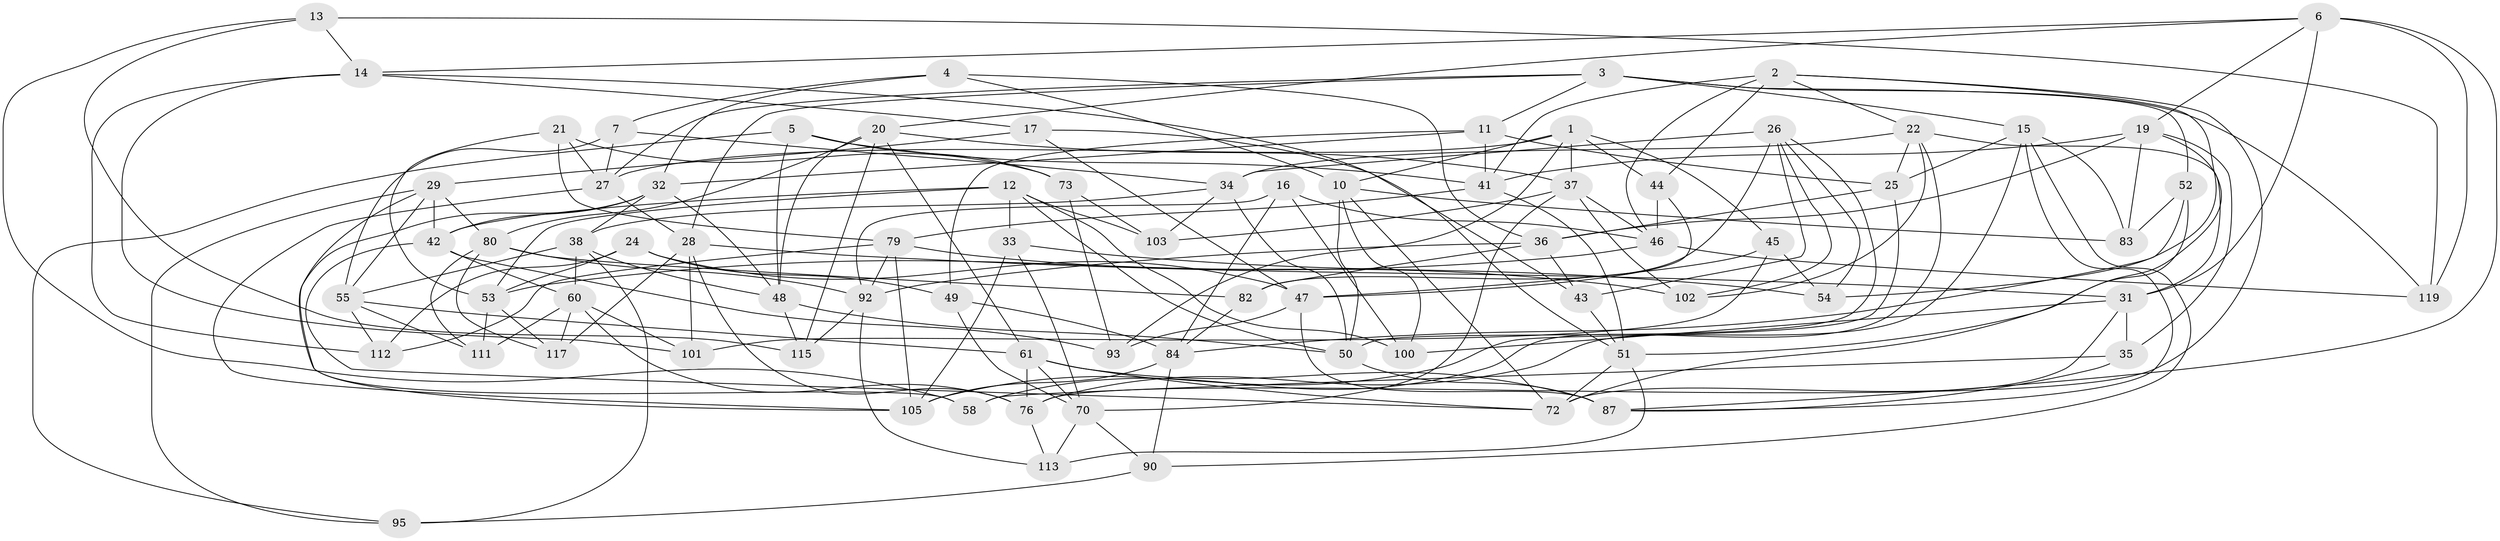 // Generated by graph-tools (version 1.1) at 2025/24/03/03/25 07:24:30]
// undirected, 76 vertices, 194 edges
graph export_dot {
graph [start="1"]
  node [color=gray90,style=filled];
  1 [super="+62"];
  2 [super="+9"];
  3 [super="+8"];
  4;
  5;
  6 [super="+65"];
  7;
  10 [super="+96"];
  11 [super="+71"];
  12 [super="+18"];
  13;
  14 [super="+77"];
  15 [super="+56"];
  16;
  17;
  19 [super="+64"];
  20 [super="+23"];
  21;
  22 [super="+98"];
  24;
  25 [super="+30"];
  26 [super="+40"];
  27 [super="+57"];
  28 [super="+110"];
  29 [super="+86"];
  31 [super="+59"];
  32 [super="+109"];
  33;
  34 [super="+67"];
  35;
  36 [super="+39"];
  37 [super="+91"];
  38 [super="+68"];
  41 [super="+88"];
  42 [super="+106"];
  43;
  44;
  45;
  46 [super="+63"];
  47 [super="+75"];
  48 [super="+78"];
  49;
  50 [super="+99"];
  51 [super="+69"];
  52;
  53 [super="+85"];
  54;
  55 [super="+66"];
  58;
  60 [super="+74"];
  61 [super="+97"];
  70 [super="+104"];
  72 [super="+108"];
  73;
  76 [super="+81"];
  79 [super="+94"];
  80 [super="+107"];
  82;
  83;
  84 [super="+89"];
  87 [super="+116"];
  90;
  92 [super="+118"];
  93;
  95;
  100;
  101;
  102;
  103;
  105 [super="+114"];
  111;
  112;
  113;
  115;
  117;
  119;
  1 -- 93;
  1 -- 44;
  1 -- 27;
  1 -- 45;
  1 -- 37;
  1 -- 10;
  2 -- 44;
  2 -- 46;
  2 -- 76;
  2 -- 54;
  2 -- 22;
  2 -- 41;
  3 -- 52;
  3 -- 119;
  3 -- 11;
  3 -- 28;
  3 -- 15;
  3 -- 27;
  4 -- 10;
  4 -- 36;
  4 -- 7;
  4 -- 32;
  5 -- 48;
  5 -- 73;
  5 -- 95;
  5 -- 41;
  6 -- 119;
  6 -- 87;
  6 -- 14;
  6 -- 19;
  6 -- 20;
  6 -- 31;
  7 -- 55;
  7 -- 34;
  7 -- 27;
  10 -- 100;
  10 -- 83;
  10 -- 72;
  10 -- 50;
  11 -- 41;
  11 -- 25 [weight=2];
  11 -- 32;
  11 -- 49;
  12 -- 100;
  12 -- 50;
  12 -- 53;
  12 -- 33;
  12 -- 42;
  12 -- 103;
  13 -- 14;
  13 -- 58;
  13 -- 115;
  13 -- 119;
  14 -- 112;
  14 -- 17;
  14 -- 51;
  14 -- 101;
  15 -- 25;
  15 -- 87;
  15 -- 90;
  15 -- 83;
  15 -- 76;
  16 -- 92;
  16 -- 100;
  16 -- 46;
  16 -- 84;
  17 -- 43;
  17 -- 29;
  17 -- 47;
  19 -- 36;
  19 -- 35;
  19 -- 51;
  19 -- 41;
  19 -- 83;
  20 -- 115;
  20 -- 61;
  20 -- 48;
  20 -- 37;
  20 -- 80;
  21 -- 73;
  21 -- 53;
  21 -- 27;
  21 -- 79;
  22 -- 58;
  22 -- 102;
  22 -- 34;
  22 -- 25;
  22 -- 31;
  24 -- 112;
  24 -- 49;
  24 -- 53;
  24 -- 47;
  25 -- 105;
  25 -- 36;
  26 -- 82;
  26 -- 54;
  26 -- 34;
  26 -- 43;
  26 -- 102;
  26 -- 50;
  27 -- 28;
  27 -- 105;
  28 -- 117;
  28 -- 101;
  28 -- 76;
  28 -- 31;
  29 -- 80;
  29 -- 95;
  29 -- 42;
  29 -- 58;
  29 -- 55;
  31 -- 100;
  31 -- 72;
  31 -- 35;
  32 -- 42;
  32 -- 105;
  32 -- 48;
  32 -- 38;
  33 -- 54;
  33 -- 105;
  33 -- 70;
  34 -- 103;
  34 -- 50;
  34 -- 38;
  35 -- 58;
  35 -- 87;
  36 -- 82;
  36 -- 43;
  36 -- 92;
  37 -- 102;
  37 -- 46;
  37 -- 103;
  37 -- 70;
  38 -- 95;
  38 -- 48;
  38 -- 60;
  38 -- 55;
  41 -- 51;
  41 -- 79;
  42 -- 93;
  42 -- 72;
  42 -- 60;
  43 -- 51;
  44 -- 47;
  44 -- 46;
  45 -- 101;
  45 -- 54;
  45 -- 47;
  46 -- 119;
  46 -- 53;
  47 -- 87;
  47 -- 93;
  48 -- 115;
  48 -- 50;
  49 -- 84;
  49 -- 70;
  50 -- 87;
  51 -- 113;
  51 -- 72;
  52 -- 83;
  52 -- 84;
  52 -- 72;
  53 -- 117;
  53 -- 111;
  55 -- 112;
  55 -- 111;
  55 -- 61;
  60 -- 111;
  60 -- 117;
  60 -- 101;
  60 -- 76;
  61 -- 70;
  61 -- 72;
  61 -- 76;
  61 -- 87;
  70 -- 113;
  70 -- 90;
  73 -- 103;
  73 -- 93;
  76 -- 113;
  79 -- 112;
  79 -- 102;
  79 -- 105;
  79 -- 92;
  80 -- 92;
  80 -- 111;
  80 -- 82;
  80 -- 117;
  82 -- 84;
  84 -- 90;
  84 -- 105;
  90 -- 95;
  92 -- 113;
  92 -- 115;
}
